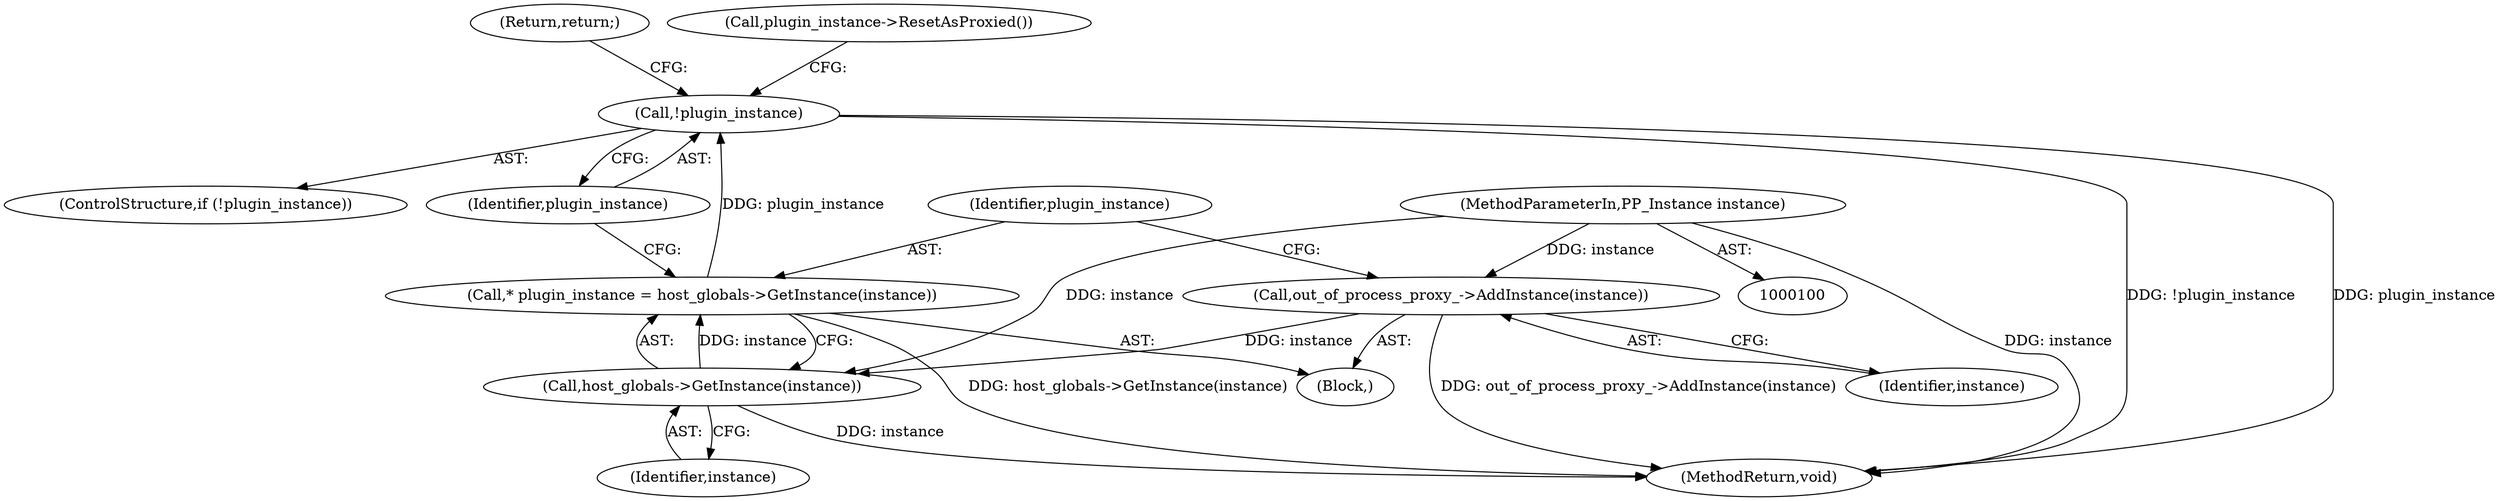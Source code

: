digraph "0_Chrome_3b0d77670a0613f409110817455d2137576b485a_20@pointer" {
"1000114" [label="(Call,!plugin_instance)"];
"1000109" [label="(Call,* plugin_instance = host_globals->GetInstance(instance))"];
"1000111" [label="(Call,host_globals->GetInstance(instance))"];
"1000106" [label="(Call,out_of_process_proxy_->AddInstance(instance))"];
"1000102" [label="(MethodParameterIn,PP_Instance instance)"];
"1000102" [label="(MethodParameterIn,PP_Instance instance)"];
"1000113" [label="(ControlStructure,if (!plugin_instance))"];
"1000116" [label="(Return,return;)"];
"1000109" [label="(Call,* plugin_instance = host_globals->GetInstance(instance))"];
"1000117" [label="(Call,plugin_instance->ResetAsProxied())"];
"1000115" [label="(Identifier,plugin_instance)"];
"1000107" [label="(Identifier,instance)"];
"1000114" [label="(Call,!plugin_instance)"];
"1000103" [label="(Block,)"];
"1000106" [label="(Call,out_of_process_proxy_->AddInstance(instance))"];
"1000112" [label="(Identifier,instance)"];
"1000111" [label="(Call,host_globals->GetInstance(instance))"];
"1000110" [label="(Identifier,plugin_instance)"];
"1000118" [label="(MethodReturn,void)"];
"1000114" -> "1000113"  [label="AST: "];
"1000114" -> "1000115"  [label="CFG: "];
"1000115" -> "1000114"  [label="AST: "];
"1000116" -> "1000114"  [label="CFG: "];
"1000117" -> "1000114"  [label="CFG: "];
"1000114" -> "1000118"  [label="DDG: !plugin_instance"];
"1000114" -> "1000118"  [label="DDG: plugin_instance"];
"1000109" -> "1000114"  [label="DDG: plugin_instance"];
"1000109" -> "1000103"  [label="AST: "];
"1000109" -> "1000111"  [label="CFG: "];
"1000110" -> "1000109"  [label="AST: "];
"1000111" -> "1000109"  [label="AST: "];
"1000115" -> "1000109"  [label="CFG: "];
"1000109" -> "1000118"  [label="DDG: host_globals->GetInstance(instance)"];
"1000111" -> "1000109"  [label="DDG: instance"];
"1000111" -> "1000112"  [label="CFG: "];
"1000112" -> "1000111"  [label="AST: "];
"1000111" -> "1000118"  [label="DDG: instance"];
"1000106" -> "1000111"  [label="DDG: instance"];
"1000102" -> "1000111"  [label="DDG: instance"];
"1000106" -> "1000103"  [label="AST: "];
"1000106" -> "1000107"  [label="CFG: "];
"1000107" -> "1000106"  [label="AST: "];
"1000110" -> "1000106"  [label="CFG: "];
"1000106" -> "1000118"  [label="DDG: out_of_process_proxy_->AddInstance(instance)"];
"1000102" -> "1000106"  [label="DDG: instance"];
"1000102" -> "1000100"  [label="AST: "];
"1000102" -> "1000118"  [label="DDG: instance"];
}
